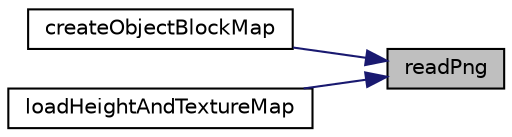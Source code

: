 digraph "readPng"
{
 // LATEX_PDF_SIZE
  edge [fontname="Helvetica",fontsize="10",labelfontname="Helvetica",labelfontsize="10"];
  node [fontname="Helvetica",fontsize="10",shape=record];
  rankdir="RL";
  Node1 [label="readPng",height=0.2,width=0.4,color="black", fillcolor="grey75", style="filled", fontcolor="black",tooltip="Reads a PNG file and returns the image data, width and height."];
  Node1 -> Node2 [dir="back",color="midnightblue",fontsize="10",style="solid",fontname="Helvetica"];
  Node2 [label="createObjectBlockMap",height=0.2,width=0.4,color="black", fillcolor="white", style="filled",URL="$MapLoader_8hpp.html#a92b85c2d8b6ae5061af00c879b873c19",tooltip="Generate the object block map. The map defines how the objects block the tiles around itself."];
  Node1 -> Node3 [dir="back",color="midnightblue",fontsize="10",style="solid",fontname="Helvetica"];
  Node3 [label="loadHeightAndTextureMap",height=0.2,width=0.4,color="black", fillcolor="white", style="filled",URL="$MapLoader_8hpp.html#a40e0538b150e65b8ba2e089a514fcc2c",tooltip="Loads a height map and map's texture map into given parameters. Loads them together to avoid reading ..."];
}
